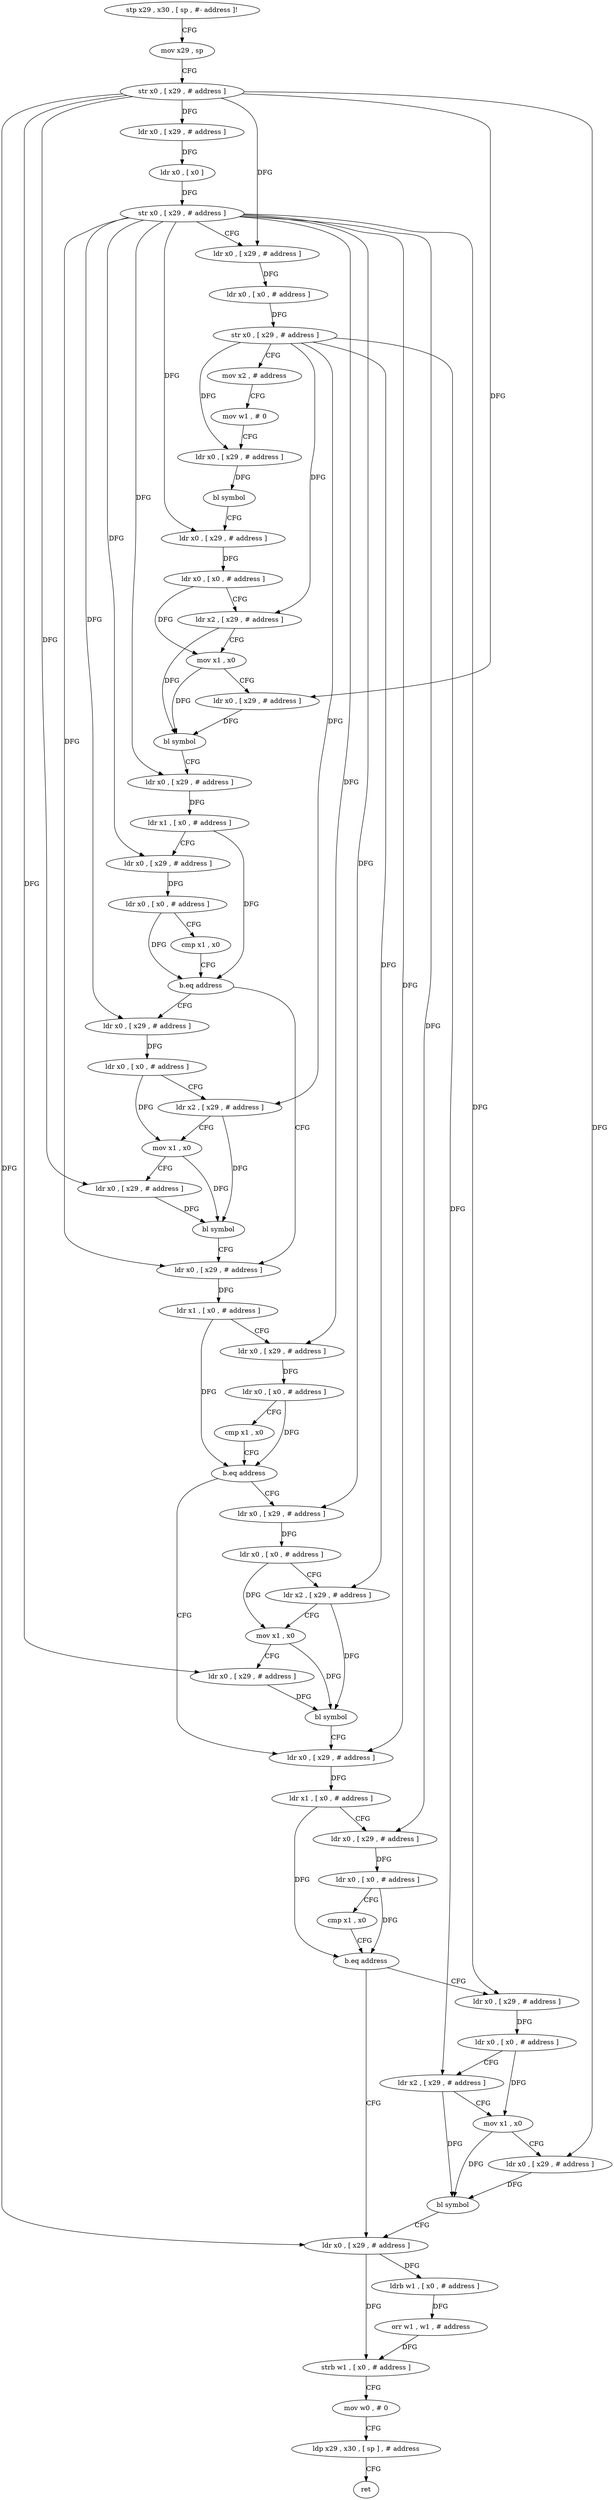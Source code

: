 digraph "func" {
"4403324" [label = "stp x29 , x30 , [ sp , #- address ]!" ]
"4403328" [label = "mov x29 , sp" ]
"4403332" [label = "str x0 , [ x29 , # address ]" ]
"4403336" [label = "ldr x0 , [ x29 , # address ]" ]
"4403340" [label = "ldr x0 , [ x0 ]" ]
"4403344" [label = "str x0 , [ x29 , # address ]" ]
"4403348" [label = "ldr x0 , [ x29 , # address ]" ]
"4403352" [label = "ldr x0 , [ x0 , # address ]" ]
"4403356" [label = "str x0 , [ x29 , # address ]" ]
"4403360" [label = "mov x2 , # address" ]
"4403364" [label = "mov w1 , # 0" ]
"4403368" [label = "ldr x0 , [ x29 , # address ]" ]
"4403372" [label = "bl symbol" ]
"4403376" [label = "ldr x0 , [ x29 , # address ]" ]
"4403380" [label = "ldr x0 , [ x0 , # address ]" ]
"4403384" [label = "ldr x2 , [ x29 , # address ]" ]
"4403388" [label = "mov x1 , x0" ]
"4403392" [label = "ldr x0 , [ x29 , # address ]" ]
"4403396" [label = "bl symbol" ]
"4403400" [label = "ldr x0 , [ x29 , # address ]" ]
"4403404" [label = "ldr x1 , [ x0 , # address ]" ]
"4403408" [label = "ldr x0 , [ x29 , # address ]" ]
"4403412" [label = "ldr x0 , [ x0 , # address ]" ]
"4403416" [label = "cmp x1 , x0" ]
"4403420" [label = "b.eq address" ]
"4403448" [label = "ldr x0 , [ x29 , # address ]" ]
"4403424" [label = "ldr x0 , [ x29 , # address ]" ]
"4403452" [label = "ldr x1 , [ x0 , # address ]" ]
"4403456" [label = "ldr x0 , [ x29 , # address ]" ]
"4403460" [label = "ldr x0 , [ x0 , # address ]" ]
"4403464" [label = "cmp x1 , x0" ]
"4403468" [label = "b.eq address" ]
"4403496" [label = "ldr x0 , [ x29 , # address ]" ]
"4403472" [label = "ldr x0 , [ x29 , # address ]" ]
"4403428" [label = "ldr x0 , [ x0 , # address ]" ]
"4403432" [label = "ldr x2 , [ x29 , # address ]" ]
"4403436" [label = "mov x1 , x0" ]
"4403440" [label = "ldr x0 , [ x29 , # address ]" ]
"4403444" [label = "bl symbol" ]
"4403500" [label = "ldr x1 , [ x0 , # address ]" ]
"4403504" [label = "ldr x0 , [ x29 , # address ]" ]
"4403508" [label = "ldr x0 , [ x0 , # address ]" ]
"4403512" [label = "cmp x1 , x0" ]
"4403516" [label = "b.eq address" ]
"4403544" [label = "ldr x0 , [ x29 , # address ]" ]
"4403520" [label = "ldr x0 , [ x29 , # address ]" ]
"4403476" [label = "ldr x0 , [ x0 , # address ]" ]
"4403480" [label = "ldr x2 , [ x29 , # address ]" ]
"4403484" [label = "mov x1 , x0" ]
"4403488" [label = "ldr x0 , [ x29 , # address ]" ]
"4403492" [label = "bl symbol" ]
"4403548" [label = "ldrb w1 , [ x0 , # address ]" ]
"4403552" [label = "orr w1 , w1 , # address" ]
"4403556" [label = "strb w1 , [ x0 , # address ]" ]
"4403560" [label = "mov w0 , # 0" ]
"4403564" [label = "ldp x29 , x30 , [ sp ] , # address" ]
"4403568" [label = "ret" ]
"4403524" [label = "ldr x0 , [ x0 , # address ]" ]
"4403528" [label = "ldr x2 , [ x29 , # address ]" ]
"4403532" [label = "mov x1 , x0" ]
"4403536" [label = "ldr x0 , [ x29 , # address ]" ]
"4403540" [label = "bl symbol" ]
"4403324" -> "4403328" [ label = "CFG" ]
"4403328" -> "4403332" [ label = "CFG" ]
"4403332" -> "4403336" [ label = "DFG" ]
"4403332" -> "4403348" [ label = "DFG" ]
"4403332" -> "4403392" [ label = "DFG" ]
"4403332" -> "4403440" [ label = "DFG" ]
"4403332" -> "4403488" [ label = "DFG" ]
"4403332" -> "4403544" [ label = "DFG" ]
"4403332" -> "4403536" [ label = "DFG" ]
"4403336" -> "4403340" [ label = "DFG" ]
"4403340" -> "4403344" [ label = "DFG" ]
"4403344" -> "4403348" [ label = "CFG" ]
"4403344" -> "4403376" [ label = "DFG" ]
"4403344" -> "4403400" [ label = "DFG" ]
"4403344" -> "4403408" [ label = "DFG" ]
"4403344" -> "4403448" [ label = "DFG" ]
"4403344" -> "4403456" [ label = "DFG" ]
"4403344" -> "4403424" [ label = "DFG" ]
"4403344" -> "4403496" [ label = "DFG" ]
"4403344" -> "4403504" [ label = "DFG" ]
"4403344" -> "4403472" [ label = "DFG" ]
"4403344" -> "4403520" [ label = "DFG" ]
"4403348" -> "4403352" [ label = "DFG" ]
"4403352" -> "4403356" [ label = "DFG" ]
"4403356" -> "4403360" [ label = "CFG" ]
"4403356" -> "4403368" [ label = "DFG" ]
"4403356" -> "4403384" [ label = "DFG" ]
"4403356" -> "4403432" [ label = "DFG" ]
"4403356" -> "4403480" [ label = "DFG" ]
"4403356" -> "4403528" [ label = "DFG" ]
"4403360" -> "4403364" [ label = "CFG" ]
"4403364" -> "4403368" [ label = "CFG" ]
"4403368" -> "4403372" [ label = "DFG" ]
"4403372" -> "4403376" [ label = "CFG" ]
"4403376" -> "4403380" [ label = "DFG" ]
"4403380" -> "4403384" [ label = "CFG" ]
"4403380" -> "4403388" [ label = "DFG" ]
"4403384" -> "4403388" [ label = "CFG" ]
"4403384" -> "4403396" [ label = "DFG" ]
"4403388" -> "4403392" [ label = "CFG" ]
"4403388" -> "4403396" [ label = "DFG" ]
"4403392" -> "4403396" [ label = "DFG" ]
"4403396" -> "4403400" [ label = "CFG" ]
"4403400" -> "4403404" [ label = "DFG" ]
"4403404" -> "4403408" [ label = "CFG" ]
"4403404" -> "4403420" [ label = "DFG" ]
"4403408" -> "4403412" [ label = "DFG" ]
"4403412" -> "4403416" [ label = "CFG" ]
"4403412" -> "4403420" [ label = "DFG" ]
"4403416" -> "4403420" [ label = "CFG" ]
"4403420" -> "4403448" [ label = "CFG" ]
"4403420" -> "4403424" [ label = "CFG" ]
"4403448" -> "4403452" [ label = "DFG" ]
"4403424" -> "4403428" [ label = "DFG" ]
"4403452" -> "4403456" [ label = "CFG" ]
"4403452" -> "4403468" [ label = "DFG" ]
"4403456" -> "4403460" [ label = "DFG" ]
"4403460" -> "4403464" [ label = "CFG" ]
"4403460" -> "4403468" [ label = "DFG" ]
"4403464" -> "4403468" [ label = "CFG" ]
"4403468" -> "4403496" [ label = "CFG" ]
"4403468" -> "4403472" [ label = "CFG" ]
"4403496" -> "4403500" [ label = "DFG" ]
"4403472" -> "4403476" [ label = "DFG" ]
"4403428" -> "4403432" [ label = "CFG" ]
"4403428" -> "4403436" [ label = "DFG" ]
"4403432" -> "4403436" [ label = "CFG" ]
"4403432" -> "4403444" [ label = "DFG" ]
"4403436" -> "4403440" [ label = "CFG" ]
"4403436" -> "4403444" [ label = "DFG" ]
"4403440" -> "4403444" [ label = "DFG" ]
"4403444" -> "4403448" [ label = "CFG" ]
"4403500" -> "4403504" [ label = "CFG" ]
"4403500" -> "4403516" [ label = "DFG" ]
"4403504" -> "4403508" [ label = "DFG" ]
"4403508" -> "4403512" [ label = "CFG" ]
"4403508" -> "4403516" [ label = "DFG" ]
"4403512" -> "4403516" [ label = "CFG" ]
"4403516" -> "4403544" [ label = "CFG" ]
"4403516" -> "4403520" [ label = "CFG" ]
"4403544" -> "4403548" [ label = "DFG" ]
"4403544" -> "4403556" [ label = "DFG" ]
"4403520" -> "4403524" [ label = "DFG" ]
"4403476" -> "4403480" [ label = "CFG" ]
"4403476" -> "4403484" [ label = "DFG" ]
"4403480" -> "4403484" [ label = "CFG" ]
"4403480" -> "4403492" [ label = "DFG" ]
"4403484" -> "4403488" [ label = "CFG" ]
"4403484" -> "4403492" [ label = "DFG" ]
"4403488" -> "4403492" [ label = "DFG" ]
"4403492" -> "4403496" [ label = "CFG" ]
"4403548" -> "4403552" [ label = "DFG" ]
"4403552" -> "4403556" [ label = "DFG" ]
"4403556" -> "4403560" [ label = "CFG" ]
"4403560" -> "4403564" [ label = "CFG" ]
"4403564" -> "4403568" [ label = "CFG" ]
"4403524" -> "4403528" [ label = "CFG" ]
"4403524" -> "4403532" [ label = "DFG" ]
"4403528" -> "4403532" [ label = "CFG" ]
"4403528" -> "4403540" [ label = "DFG" ]
"4403532" -> "4403536" [ label = "CFG" ]
"4403532" -> "4403540" [ label = "DFG" ]
"4403536" -> "4403540" [ label = "DFG" ]
"4403540" -> "4403544" [ label = "CFG" ]
}
